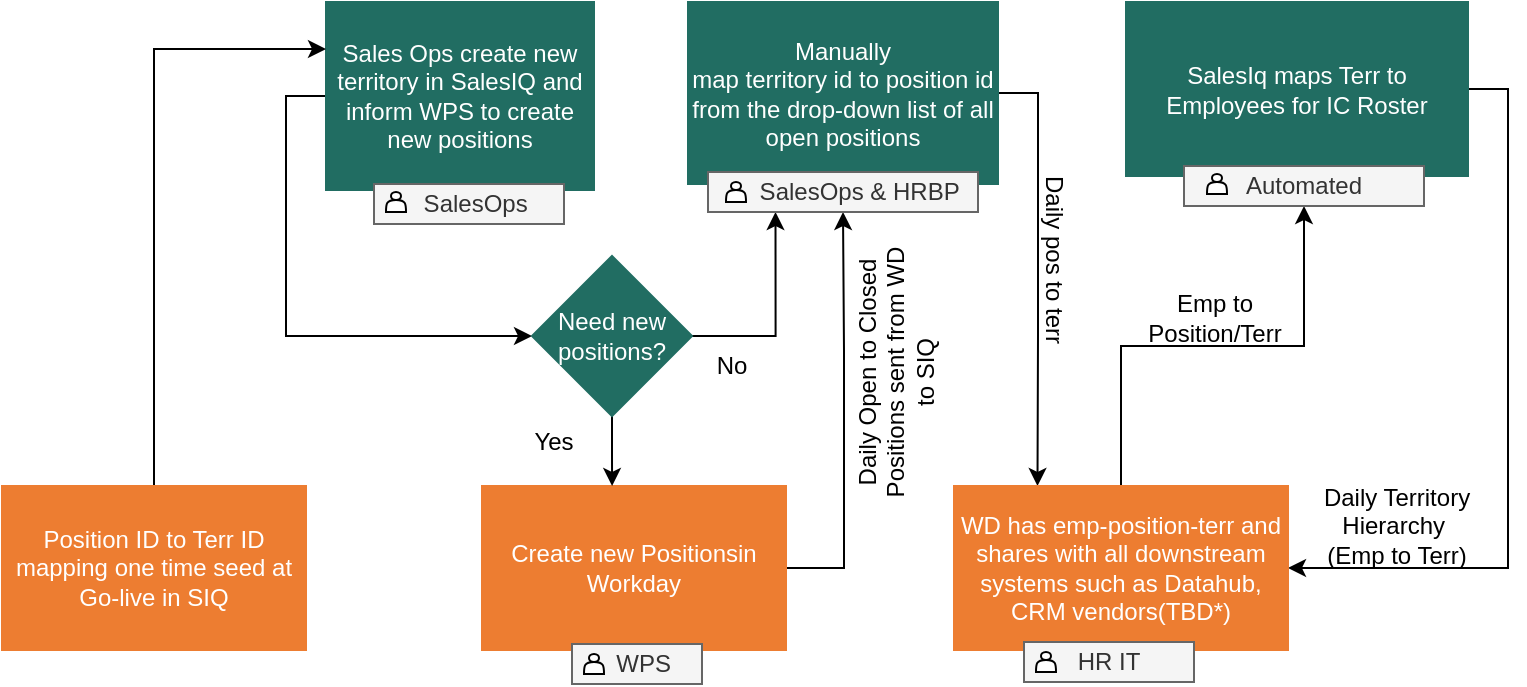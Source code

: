 <mxfile version="14.6.12" type="device"><diagram id="cDHLMaqXw8U-70pOmsoH" name="Page-1"><mxGraphModel dx="782" dy="469" grid="0" gridSize="10" guides="1" tooltips="1" connect="1" arrows="1" fold="1" page="1" pageScale="1" pageWidth="850" pageHeight="1100" math="0" shadow="0"><root><mxCell id="0"/><mxCell id="1" parent="0"/><mxCell id="sz9vrMZ8kqoNRDoCjybt-73" style="edgeStyle=orthogonalEdgeStyle;rounded=0;orthogonalLoop=1;jettySize=auto;html=1;exitX=1;exitY=0.5;exitDx=0;exitDy=0;entryX=0.25;entryY=0;entryDx=0;entryDy=0;" edge="1" parent="1" source="sz9vrMZ8kqoNRDoCjybt-30" target="sz9vrMZ8kqoNRDoCjybt-11"><mxGeometry relative="1" as="geometry"/></mxCell><mxCell id="sz9vrMZ8kqoNRDoCjybt-30" value="&lt;span style=&quot;color: white&quot;&gt;&lt;font style=&quot;font-size: 12px&quot;&gt;Manually&lt;br&gt;map territory id to position id from the drop-down list of all open positions&lt;/font&gt;&lt;/span&gt;&lt;font color=&quot;#ffffff&quot;&gt;&lt;br&gt;&lt;/font&gt;" style="rounded=0;whiteSpace=wrap;html=1;fillColor=#216D62;strokeColor=#216D62;" vertex="1" parent="1"><mxGeometry x="409" y="176" width="155" height="91" as="geometry"/></mxCell><mxCell id="sz9vrMZ8kqoNRDoCjybt-65" style="edgeStyle=orthogonalEdgeStyle;rounded=0;orthogonalLoop=1;jettySize=auto;html=1;exitX=0;exitY=0.5;exitDx=0;exitDy=0;entryX=0;entryY=0.5;entryDx=0;entryDy=0;" edge="1" parent="1" source="sz9vrMZ8kqoNRDoCjybt-1" target="sz9vrMZ8kqoNRDoCjybt-50"><mxGeometry relative="1" as="geometry"/></mxCell><mxCell id="sz9vrMZ8kqoNRDoCjybt-1" value="&lt;font color=&quot;#ffffff&quot;&gt;Sales Ops create new territory in SalesIQ and inform WPS to create new positions&lt;/font&gt;" style="rounded=0;whiteSpace=wrap;html=1;fillColor=#216D62;strokeColor=#216D62;" vertex="1" parent="1"><mxGeometry x="228" y="176" width="134" height="94" as="geometry"/></mxCell><mxCell id="sz9vrMZ8kqoNRDoCjybt-75" style="edgeStyle=orthogonalEdgeStyle;rounded=0;orthogonalLoop=1;jettySize=auto;html=1;entryX=0.5;entryY=1;entryDx=0;entryDy=0;" edge="1" parent="1" source="sz9vrMZ8kqoNRDoCjybt-3" target="sz9vrMZ8kqoNRDoCjybt-18"><mxGeometry relative="1" as="geometry"><mxPoint x="487" y="350" as="targetPoint"/><Array as="points"><mxPoint x="487" y="459"/><mxPoint x="487" y="350"/></Array></mxGeometry></mxCell><mxCell id="sz9vrMZ8kqoNRDoCjybt-3" value="&lt;font color=&quot;#ffffff&quot;&gt;Create new Positionsin Workday&lt;br&gt;&lt;/font&gt;" style="rounded=0;whiteSpace=wrap;html=1;strokeColor=#ED7D31;fillColor=#ED7D31;" vertex="1" parent="1"><mxGeometry x="306" y="418" width="152" height="82" as="geometry"/></mxCell><mxCell id="sz9vrMZ8kqoNRDoCjybt-69" style="edgeStyle=orthogonalEdgeStyle;rounded=0;orthogonalLoop=1;jettySize=auto;html=1;exitX=1;exitY=0.5;exitDx=0;exitDy=0;entryX=1;entryY=0.5;entryDx=0;entryDy=0;" edge="1" parent="1" source="sz9vrMZ8kqoNRDoCjybt-5" target="sz9vrMZ8kqoNRDoCjybt-11"><mxGeometry relative="1" as="geometry"/></mxCell><mxCell id="sz9vrMZ8kqoNRDoCjybt-5" value="&lt;font color=&quot;#ffffff&quot;&gt;SalesIq maps Terr to Employees for IC Roster&lt;/font&gt;" style="rounded=0;whiteSpace=wrap;html=1;fillColor=#216D62;strokeColor=#216D62;" vertex="1" parent="1"><mxGeometry x="628" y="176" width="171" height="87" as="geometry"/></mxCell><mxCell id="sz9vrMZ8kqoNRDoCjybt-59" style="edgeStyle=orthogonalEdgeStyle;rounded=0;orthogonalLoop=1;jettySize=auto;html=1;exitX=0.5;exitY=0;exitDx=0;exitDy=0;entryX=0.5;entryY=1;entryDx=0;entryDy=0;" edge="1" parent="1" source="sz9vrMZ8kqoNRDoCjybt-11" target="sz9vrMZ8kqoNRDoCjybt-19"><mxGeometry relative="1" as="geometry"><Array as="points"><mxPoint x="626" y="348"/><mxPoint x="717" y="348"/></Array></mxGeometry></mxCell><mxCell id="sz9vrMZ8kqoNRDoCjybt-11" value="&lt;span style=&quot;color: white&quot;&gt;&lt;font style=&quot;font-size: 12px&quot;&gt;WD has emp-&lt;/font&gt;&lt;/span&gt;&lt;font style=&quot;font-size: 12px&quot;&gt;&lt;span style=&quot;color: white&quot;&gt;position-&lt;/span&gt;&lt;span style=&quot;color: white&quot;&gt;terr&lt;/span&gt;&lt;span style=&quot;color: white&quot;&gt; and shares with all downstream systems such as Datahub, CRM vendors(TBD*)&lt;/span&gt;&lt;/font&gt;" style="rounded=0;whiteSpace=wrap;html=1;strokeColor=#ED7D31;fillColor=#ED7D31;align=center;" vertex="1" parent="1"><mxGeometry x="542" y="418" width="167" height="82" as="geometry"/></mxCell><mxCell id="sz9vrMZ8kqoNRDoCjybt-17" value="&amp;nbsp; SalesOps" style="rounded=0;whiteSpace=wrap;html=1;fillColor=#f5f5f5;strokeColor=#666666;fontColor=#333333;" vertex="1" parent="1"><mxGeometry x="252" y="267" width="95" height="20" as="geometry"/></mxCell><mxCell id="sz9vrMZ8kqoNRDoCjybt-19" value="Automated" style="rounded=0;whiteSpace=wrap;html=1;fillColor=#f5f5f5;strokeColor=#666666;fontColor=#333333;" vertex="1" parent="1"><mxGeometry x="657" y="258" width="120" height="20" as="geometry"/></mxCell><mxCell id="sz9vrMZ8kqoNRDoCjybt-20" value="HR IT" style="rounded=0;whiteSpace=wrap;html=1;fillColor=#f5f5f5;strokeColor=#666666;fontColor=#333333;" vertex="1" parent="1"><mxGeometry x="577" y="496" width="85" height="20" as="geometry"/></mxCell><mxCell id="sz9vrMZ8kqoNRDoCjybt-21" value="&amp;nbsp; WPS" style="rounded=0;whiteSpace=wrap;html=1;fillColor=#f5f5f5;strokeColor=#666666;fontColor=#333333;" vertex="1" parent="1"><mxGeometry x="351" y="497" width="65" height="20" as="geometry"/></mxCell><mxCell id="sz9vrMZ8kqoNRDoCjybt-22" value="" style="shape=actor;whiteSpace=wrap;html=1;" vertex="1" parent="1"><mxGeometry x="357" y="502" width="10" height="10" as="geometry"/></mxCell><mxCell id="sz9vrMZ8kqoNRDoCjybt-23" value="" style="shape=actor;whiteSpace=wrap;html=1;" vertex="1" parent="1"><mxGeometry x="258" y="271" width="10" height="10" as="geometry"/></mxCell><mxCell id="sz9vrMZ8kqoNRDoCjybt-24" value="" style="shape=actor;whiteSpace=wrap;html=1;" vertex="1" parent="1"><mxGeometry x="435" y="265" width="10" height="10" as="geometry"/></mxCell><mxCell id="sz9vrMZ8kqoNRDoCjybt-26" value="" style="shape=actor;whiteSpace=wrap;html=1;" vertex="1" parent="1"><mxGeometry x="668.5" y="262" width="10" height="10" as="geometry"/></mxCell><mxCell id="sz9vrMZ8kqoNRDoCjybt-28" value="" style="shape=actor;whiteSpace=wrap;html=1;" vertex="1" parent="1"><mxGeometry x="583" y="501" width="10" height="10" as="geometry"/></mxCell><mxCell id="sz9vrMZ8kqoNRDoCjybt-43" style="edgeStyle=orthogonalEdgeStyle;rounded=0;orthogonalLoop=1;jettySize=auto;html=1;exitX=0.5;exitY=1;exitDx=0;exitDy=0;" edge="1" parent="1" source="sz9vrMZ8kqoNRDoCjybt-42" target="sz9vrMZ8kqoNRDoCjybt-42"><mxGeometry relative="1" as="geometry"><mxPoint x="235" y="323" as="targetPoint"/></mxGeometry></mxCell><mxCell id="sz9vrMZ8kqoNRDoCjybt-60" style="edgeStyle=orthogonalEdgeStyle;rounded=0;orthogonalLoop=1;jettySize=auto;html=1;exitX=0.5;exitY=0;exitDx=0;exitDy=0;entryX=0;entryY=0.25;entryDx=0;entryDy=0;" edge="1" parent="1" source="sz9vrMZ8kqoNRDoCjybt-42" target="sz9vrMZ8kqoNRDoCjybt-1"><mxGeometry relative="1" as="geometry"/></mxCell><mxCell id="sz9vrMZ8kqoNRDoCjybt-42" value="&lt;font color=&quot;#ffffff&quot;&gt;Position ID to Terr ID mapping one time seed at Go-live in SIQ&lt;br&gt;&lt;/font&gt;" style="rounded=0;whiteSpace=wrap;html=1;strokeColor=#ED7D31;fillColor=#ED7D31;" vertex="1" parent="1"><mxGeometry x="66" y="418" width="152" height="82" as="geometry"/></mxCell><mxCell id="sz9vrMZ8kqoNRDoCjybt-53" style="edgeStyle=orthogonalEdgeStyle;rounded=0;orthogonalLoop=1;jettySize=auto;html=1;entryX=0.428;entryY=0;entryDx=0;entryDy=0;entryPerimeter=0;" edge="1" parent="1" source="sz9vrMZ8kqoNRDoCjybt-50" target="sz9vrMZ8kqoNRDoCjybt-3"><mxGeometry relative="1" as="geometry"/></mxCell><mxCell id="sz9vrMZ8kqoNRDoCjybt-61" style="edgeStyle=orthogonalEdgeStyle;rounded=0;orthogonalLoop=1;jettySize=auto;html=1;entryX=0.25;entryY=1;entryDx=0;entryDy=0;" edge="1" parent="1" source="sz9vrMZ8kqoNRDoCjybt-50" target="sz9vrMZ8kqoNRDoCjybt-18"><mxGeometry relative="1" as="geometry"/></mxCell><mxCell id="sz9vrMZ8kqoNRDoCjybt-50" value="&lt;font color=&quot;#ffffff&quot;&gt;Need new positions?&lt;/font&gt;" style="rhombus;whiteSpace=wrap;html=1;strokeColor=#216D62;fillColor=#216D62;" vertex="1" parent="1"><mxGeometry x="331" y="303" width="80" height="80" as="geometry"/></mxCell><mxCell id="sz9vrMZ8kqoNRDoCjybt-54" value="Yes" style="text;html=1;strokeColor=none;fillColor=none;align=center;verticalAlign=middle;whiteSpace=wrap;rounded=0;" vertex="1" parent="1"><mxGeometry x="322" y="386" width="40" height="20" as="geometry"/></mxCell><mxCell id="sz9vrMZ8kqoNRDoCjybt-56" value="No" style="text;html=1;strokeColor=none;fillColor=none;align=center;verticalAlign=middle;whiteSpace=wrap;rounded=0;" vertex="1" parent="1"><mxGeometry x="411" y="348" width="40" height="20" as="geometry"/></mxCell><mxCell id="sz9vrMZ8kqoNRDoCjybt-18" value="&amp;nbsp; &amp;nbsp; &amp;nbsp;SalesOps &amp;amp; HRBP" style="rounded=0;whiteSpace=wrap;html=1;fillColor=#f5f5f5;strokeColor=#666666;fontColor=#333333;" vertex="1" parent="1"><mxGeometry x="419" y="261" width="135" height="20" as="geometry"/></mxCell><mxCell id="sz9vrMZ8kqoNRDoCjybt-67" value="Daily Open to Closed Positions sent from WD to SIQ" style="text;html=1;strokeColor=none;fillColor=none;align=center;verticalAlign=middle;whiteSpace=wrap;rounded=0;rotation=270;" vertex="1" parent="1"><mxGeometry x="445" y="351" width="136" height="20" as="geometry"/></mxCell><mxCell id="sz9vrMZ8kqoNRDoCjybt-68" value="Emp to Position/Terr" style="text;html=1;strokeColor=none;fillColor=none;align=center;verticalAlign=middle;whiteSpace=wrap;rounded=0;" vertex="1" parent="1"><mxGeometry x="636.5" y="324" width="71" height="20" as="geometry"/></mxCell><mxCell id="sz9vrMZ8kqoNRDoCjybt-70" value="Daily Territory Hierarchy&amp;nbsp;&lt;br&gt;(Emp to Terr)" style="text;html=1;strokeColor=none;fillColor=none;align=center;verticalAlign=middle;whiteSpace=wrap;rounded=0;" vertex="1" parent="1"><mxGeometry x="713" y="428" width="101" height="20" as="geometry"/></mxCell><mxCell id="sz9vrMZ8kqoNRDoCjybt-72" value="Daily pos to terr" style="text;html=1;strokeColor=none;fillColor=none;align=center;verticalAlign=middle;whiteSpace=wrap;rounded=0;rotation=90;" vertex="1" parent="1"><mxGeometry x="548.5" y="294.5" width="88" height="20" as="geometry"/></mxCell><mxCell id="sz9vrMZ8kqoNRDoCjybt-74" value="" style="shape=actor;whiteSpace=wrap;html=1;" vertex="1" parent="1"><mxGeometry x="428" y="266" width="10" height="10" as="geometry"/></mxCell></root></mxGraphModel></diagram></mxfile>